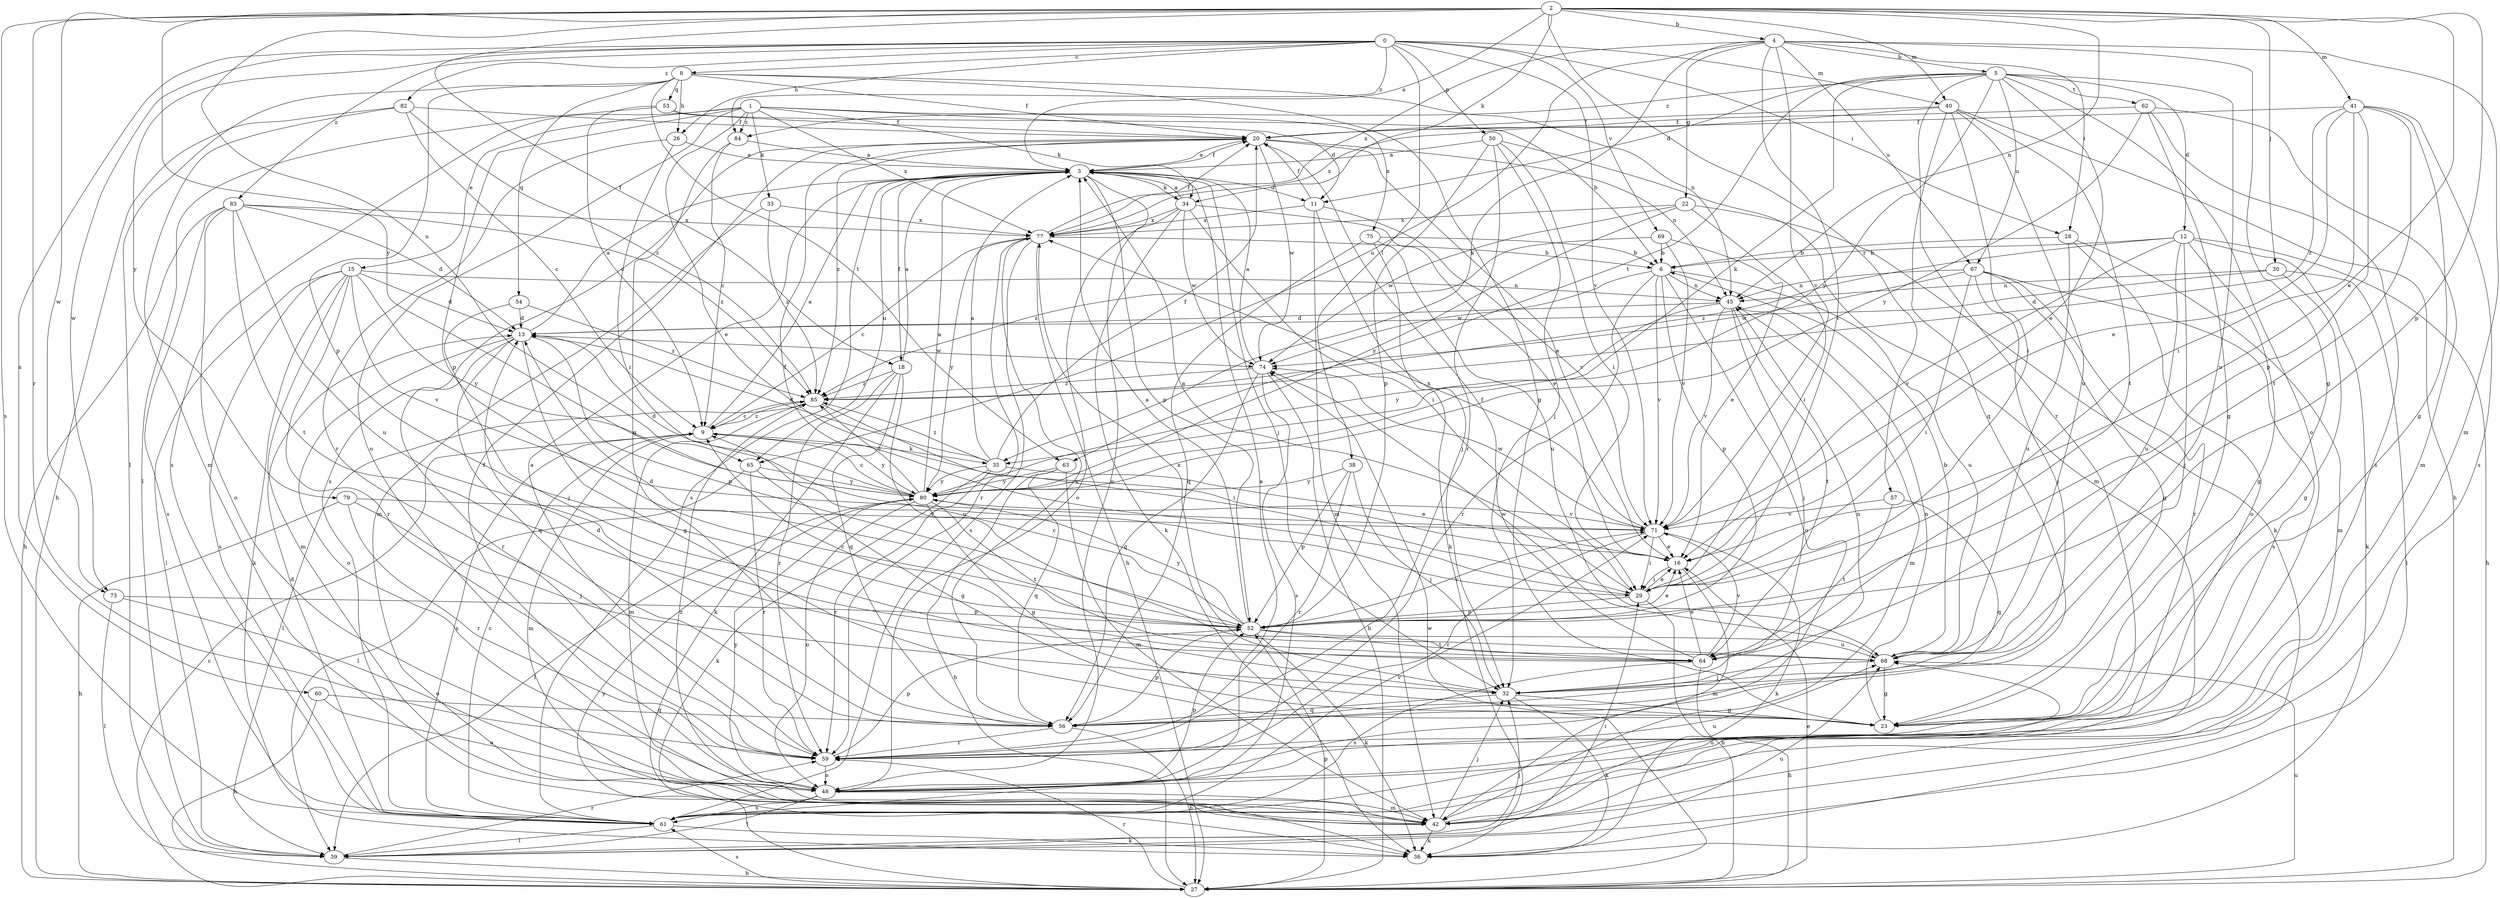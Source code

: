 strict digraph  {
0;
1;
2;
3;
4;
5;
6;
8;
9;
11;
12;
13;
15;
16;
18;
20;
22;
23;
26;
27;
28;
29;
30;
32;
33;
34;
35;
36;
38;
39;
40;
41;
42;
45;
48;
50;
52;
53;
54;
56;
57;
59;
60;
61;
62;
63;
64;
65;
67;
68;
69;
71;
73;
74;
75;
77;
79;
80;
82;
83;
84;
85;
0 -> 8  [label=c];
0 -> 26  [label=h];
0 -> 28  [label=i];
0 -> 38  [label=l];
0 -> 40  [label=m];
0 -> 50  [label=p];
0 -> 60  [label=s];
0 -> 69  [label=v];
0 -> 71  [label=v];
0 -> 73  [label=w];
0 -> 79  [label=y];
0 -> 82  [label=z];
0 -> 83  [label=z];
0 -> 84  [label=z];
1 -> 11  [label=d];
1 -> 15  [label=e];
1 -> 16  [label=e];
1 -> 33  [label=k];
1 -> 34  [label=k];
1 -> 48  [label=o];
1 -> 52  [label=p];
1 -> 61  [label=s];
1 -> 75  [label=x];
1 -> 77  [label=x];
1 -> 84  [label=z];
2 -> 3  [label=a];
2 -> 4  [label=b];
2 -> 16  [label=e];
2 -> 18  [label=f];
2 -> 30  [label=j];
2 -> 34  [label=k];
2 -> 40  [label=m];
2 -> 41  [label=m];
2 -> 45  [label=n];
2 -> 52  [label=p];
2 -> 57  [label=r];
2 -> 59  [label=r];
2 -> 61  [label=s];
2 -> 65  [label=u];
2 -> 73  [label=w];
2 -> 80  [label=y];
3 -> 11  [label=d];
3 -> 18  [label=f];
3 -> 20  [label=f];
3 -> 32  [label=j];
3 -> 34  [label=k];
3 -> 48  [label=o];
3 -> 52  [label=p];
3 -> 61  [label=s];
3 -> 65  [label=u];
4 -> 5  [label=b];
4 -> 22  [label=g];
4 -> 23  [label=g];
4 -> 28  [label=i];
4 -> 29  [label=i];
4 -> 35  [label=k];
4 -> 42  [label=m];
4 -> 65  [label=u];
4 -> 67  [label=u];
4 -> 71  [label=v];
4 -> 77  [label=x];
5 -> 11  [label=d];
5 -> 12  [label=d];
5 -> 16  [label=e];
5 -> 35  [label=k];
5 -> 48  [label=o];
5 -> 59  [label=r];
5 -> 62  [label=t];
5 -> 63  [label=t];
5 -> 67  [label=u];
5 -> 68  [label=u];
5 -> 80  [label=y];
5 -> 84  [label=z];
6 -> 45  [label=n];
6 -> 48  [label=o];
6 -> 52  [label=p];
6 -> 59  [label=r];
6 -> 68  [label=u];
6 -> 71  [label=v];
6 -> 74  [label=w];
8 -> 20  [label=f];
8 -> 23  [label=g];
8 -> 26  [label=h];
8 -> 39  [label=l];
8 -> 45  [label=n];
8 -> 52  [label=p];
8 -> 53  [label=q];
8 -> 54  [label=q];
8 -> 63  [label=t];
9 -> 3  [label=a];
9 -> 35  [label=k];
9 -> 42  [label=m];
9 -> 61  [label=s];
9 -> 80  [label=y];
9 -> 85  [label=z];
11 -> 20  [label=f];
11 -> 32  [label=j];
11 -> 42  [label=m];
11 -> 71  [label=v];
11 -> 77  [label=x];
12 -> 6  [label=b];
12 -> 23  [label=g];
12 -> 27  [label=h];
12 -> 32  [label=j];
12 -> 36  [label=k];
12 -> 68  [label=u];
12 -> 71  [label=v];
12 -> 85  [label=z];
13 -> 3  [label=a];
13 -> 23  [label=g];
13 -> 48  [label=o];
13 -> 52  [label=p];
13 -> 56  [label=q];
13 -> 59  [label=r];
13 -> 74  [label=w];
15 -> 13  [label=d];
15 -> 36  [label=k];
15 -> 39  [label=l];
15 -> 42  [label=m];
15 -> 45  [label=n];
15 -> 59  [label=r];
15 -> 61  [label=s];
15 -> 71  [label=v];
15 -> 80  [label=y];
16 -> 29  [label=i];
16 -> 42  [label=m];
18 -> 3  [label=a];
18 -> 36  [label=k];
18 -> 56  [label=q];
18 -> 59  [label=r];
18 -> 68  [label=u];
18 -> 85  [label=z];
20 -> 3  [label=a];
20 -> 16  [label=e];
20 -> 45  [label=n];
20 -> 61  [label=s];
20 -> 74  [label=w];
20 -> 85  [label=z];
22 -> 29  [label=i];
22 -> 36  [label=k];
22 -> 74  [label=w];
22 -> 77  [label=x];
22 -> 80  [label=y];
23 -> 45  [label=n];
26 -> 3  [label=a];
26 -> 29  [label=i];
26 -> 59  [label=r];
27 -> 9  [label=c];
27 -> 16  [label=e];
27 -> 52  [label=p];
27 -> 59  [label=r];
27 -> 61  [label=s];
27 -> 68  [label=u];
27 -> 74  [label=w];
27 -> 80  [label=y];
28 -> 6  [label=b];
28 -> 42  [label=m];
28 -> 48  [label=o];
28 -> 68  [label=u];
29 -> 3  [label=a];
29 -> 16  [label=e];
29 -> 20  [label=f];
29 -> 27  [label=h];
29 -> 52  [label=p];
30 -> 13  [label=d];
30 -> 23  [label=g];
30 -> 39  [label=l];
30 -> 45  [label=n];
32 -> 23  [label=g];
32 -> 36  [label=k];
32 -> 56  [label=q];
32 -> 77  [label=x];
33 -> 42  [label=m];
33 -> 77  [label=x];
33 -> 85  [label=z];
34 -> 3  [label=a];
34 -> 16  [label=e];
34 -> 29  [label=i];
34 -> 36  [label=k];
34 -> 48  [label=o];
34 -> 74  [label=w];
34 -> 77  [label=x];
35 -> 3  [label=a];
35 -> 13  [label=d];
35 -> 16  [label=e];
35 -> 20  [label=f];
35 -> 36  [label=k];
35 -> 59  [label=r];
35 -> 80  [label=y];
35 -> 85  [label=z];
38 -> 32  [label=j];
38 -> 52  [label=p];
38 -> 59  [label=r];
38 -> 80  [label=y];
39 -> 27  [label=h];
39 -> 29  [label=i];
39 -> 32  [label=j];
39 -> 59  [label=r];
39 -> 68  [label=u];
40 -> 20  [label=f];
40 -> 27  [label=h];
40 -> 29  [label=i];
40 -> 56  [label=q];
40 -> 64  [label=t];
40 -> 68  [label=u];
40 -> 77  [label=x];
41 -> 16  [label=e];
41 -> 20  [label=f];
41 -> 23  [label=g];
41 -> 29  [label=i];
41 -> 52  [label=p];
41 -> 61  [label=s];
41 -> 64  [label=t];
41 -> 85  [label=z];
42 -> 32  [label=j];
42 -> 36  [label=k];
42 -> 68  [label=u];
42 -> 85  [label=z];
45 -> 13  [label=d];
45 -> 32  [label=j];
45 -> 42  [label=m];
45 -> 64  [label=t];
45 -> 71  [label=v];
45 -> 80  [label=y];
48 -> 3  [label=a];
48 -> 20  [label=f];
48 -> 39  [label=l];
48 -> 42  [label=m];
48 -> 52  [label=p];
48 -> 61  [label=s];
48 -> 68  [label=u];
48 -> 80  [label=y];
50 -> 3  [label=a];
50 -> 29  [label=i];
50 -> 32  [label=j];
50 -> 42  [label=m];
50 -> 52  [label=p];
50 -> 59  [label=r];
52 -> 3  [label=a];
52 -> 9  [label=c];
52 -> 13  [label=d];
52 -> 16  [label=e];
52 -> 36  [label=k];
52 -> 64  [label=t];
52 -> 68  [label=u];
52 -> 71  [label=v];
52 -> 80  [label=y];
53 -> 6  [label=b];
53 -> 9  [label=c];
53 -> 20  [label=f];
53 -> 39  [label=l];
54 -> 13  [label=d];
54 -> 32  [label=j];
54 -> 85  [label=z];
56 -> 13  [label=d];
56 -> 27  [label=h];
56 -> 45  [label=n];
56 -> 52  [label=p];
56 -> 59  [label=r];
56 -> 77  [label=x];
57 -> 56  [label=q];
57 -> 64  [label=t];
57 -> 71  [label=v];
59 -> 3  [label=a];
59 -> 48  [label=o];
59 -> 52  [label=p];
60 -> 27  [label=h];
60 -> 48  [label=o];
60 -> 56  [label=q];
61 -> 9  [label=c];
61 -> 13  [label=d];
61 -> 36  [label=k];
61 -> 39  [label=l];
61 -> 71  [label=v];
62 -> 20  [label=f];
62 -> 23  [label=g];
62 -> 42  [label=m];
62 -> 61  [label=s];
62 -> 80  [label=y];
63 -> 27  [label=h];
63 -> 42  [label=m];
63 -> 56  [label=q];
63 -> 80  [label=y];
64 -> 9  [label=c];
64 -> 16  [label=e];
64 -> 20  [label=f];
64 -> 27  [label=h];
64 -> 61  [label=s];
64 -> 71  [label=v];
65 -> 23  [label=g];
65 -> 39  [label=l];
65 -> 59  [label=r];
65 -> 80  [label=y];
67 -> 23  [label=g];
67 -> 29  [label=i];
67 -> 32  [label=j];
67 -> 45  [label=n];
67 -> 59  [label=r];
67 -> 61  [label=s];
67 -> 74  [label=w];
68 -> 6  [label=b];
68 -> 23  [label=g];
68 -> 32  [label=j];
68 -> 74  [label=w];
69 -> 6  [label=b];
69 -> 16  [label=e];
69 -> 71  [label=v];
69 -> 85  [label=z];
71 -> 16  [label=e];
71 -> 29  [label=i];
71 -> 36  [label=k];
71 -> 59  [label=r];
71 -> 74  [label=w];
71 -> 77  [label=x];
73 -> 39  [label=l];
73 -> 48  [label=o];
73 -> 52  [label=p];
74 -> 3  [label=a];
74 -> 27  [label=h];
74 -> 56  [label=q];
74 -> 61  [label=s];
74 -> 85  [label=z];
75 -> 6  [label=b];
75 -> 36  [label=k];
75 -> 56  [label=q];
75 -> 68  [label=u];
77 -> 6  [label=b];
77 -> 9  [label=c];
77 -> 20  [label=f];
77 -> 27  [label=h];
77 -> 59  [label=r];
77 -> 61  [label=s];
77 -> 80  [label=y];
79 -> 27  [label=h];
79 -> 32  [label=j];
79 -> 59  [label=r];
79 -> 71  [label=v];
80 -> 3  [label=a];
80 -> 9  [label=c];
80 -> 13  [label=d];
80 -> 23  [label=g];
80 -> 39  [label=l];
80 -> 48  [label=o];
80 -> 64  [label=t];
80 -> 71  [label=v];
80 -> 85  [label=z];
82 -> 9  [label=c];
82 -> 20  [label=f];
82 -> 27  [label=h];
82 -> 42  [label=m];
82 -> 85  [label=z];
83 -> 13  [label=d];
83 -> 27  [label=h];
83 -> 48  [label=o];
83 -> 61  [label=s];
83 -> 64  [label=t];
83 -> 68  [label=u];
83 -> 77  [label=x];
83 -> 85  [label=z];
84 -> 3  [label=a];
84 -> 9  [label=c];
84 -> 56  [label=q];
85 -> 9  [label=c];
85 -> 29  [label=i];
85 -> 39  [label=l];
85 -> 42  [label=m];
}
